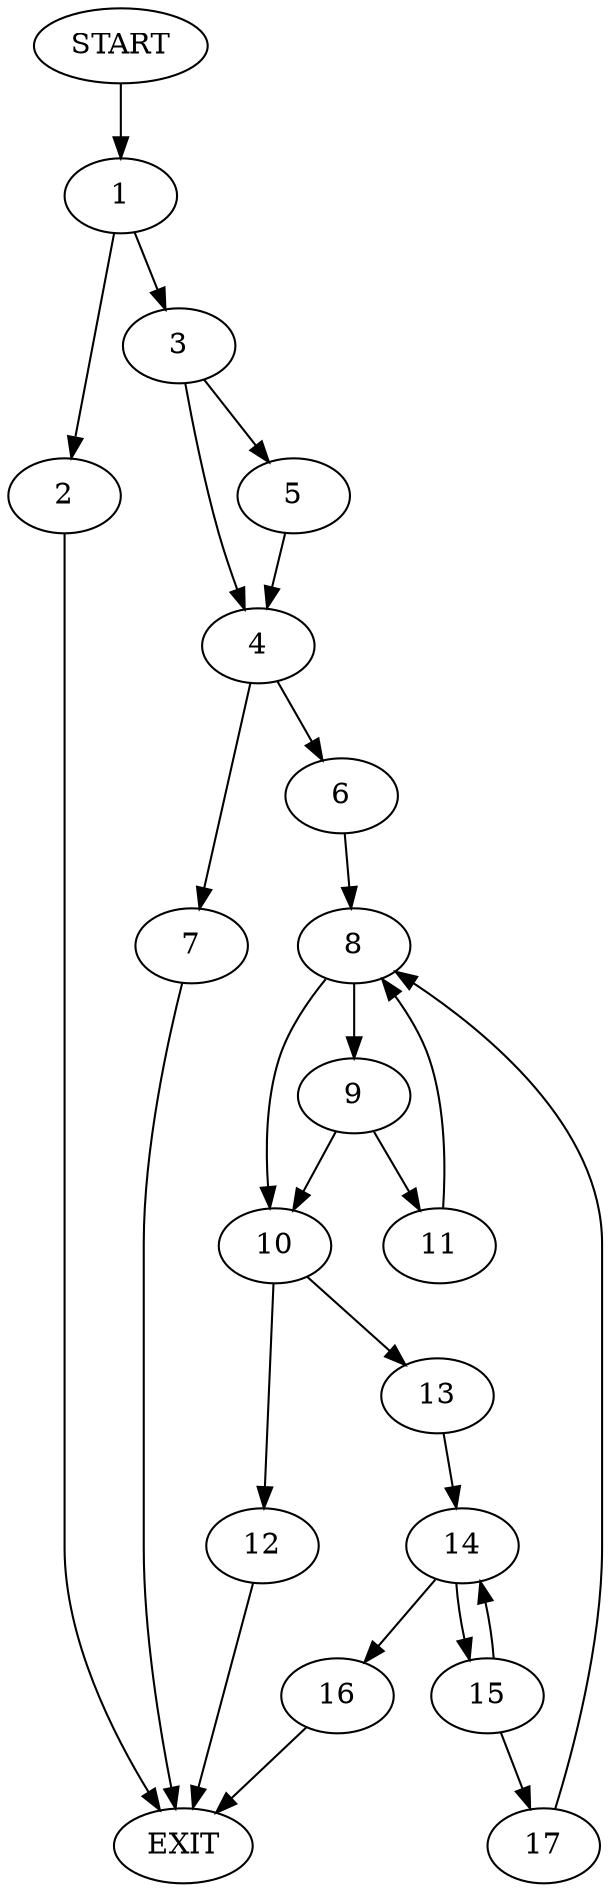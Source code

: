 digraph {
0 [label="START"]
18 [label="EXIT"]
0 -> 1
1 -> 2
1 -> 3
3 -> 4
3 -> 5
2 -> 18
5 -> 4
4 -> 6
4 -> 7
6 -> 8
7 -> 18
8 -> 9
8 -> 10
9 -> 10
9 -> 11
10 -> 12
10 -> 13
11 -> 8
13 -> 14
12 -> 18
14 -> 15
14 -> 16
16 -> 18
15 -> 14
15 -> 17
17 -> 8
}
